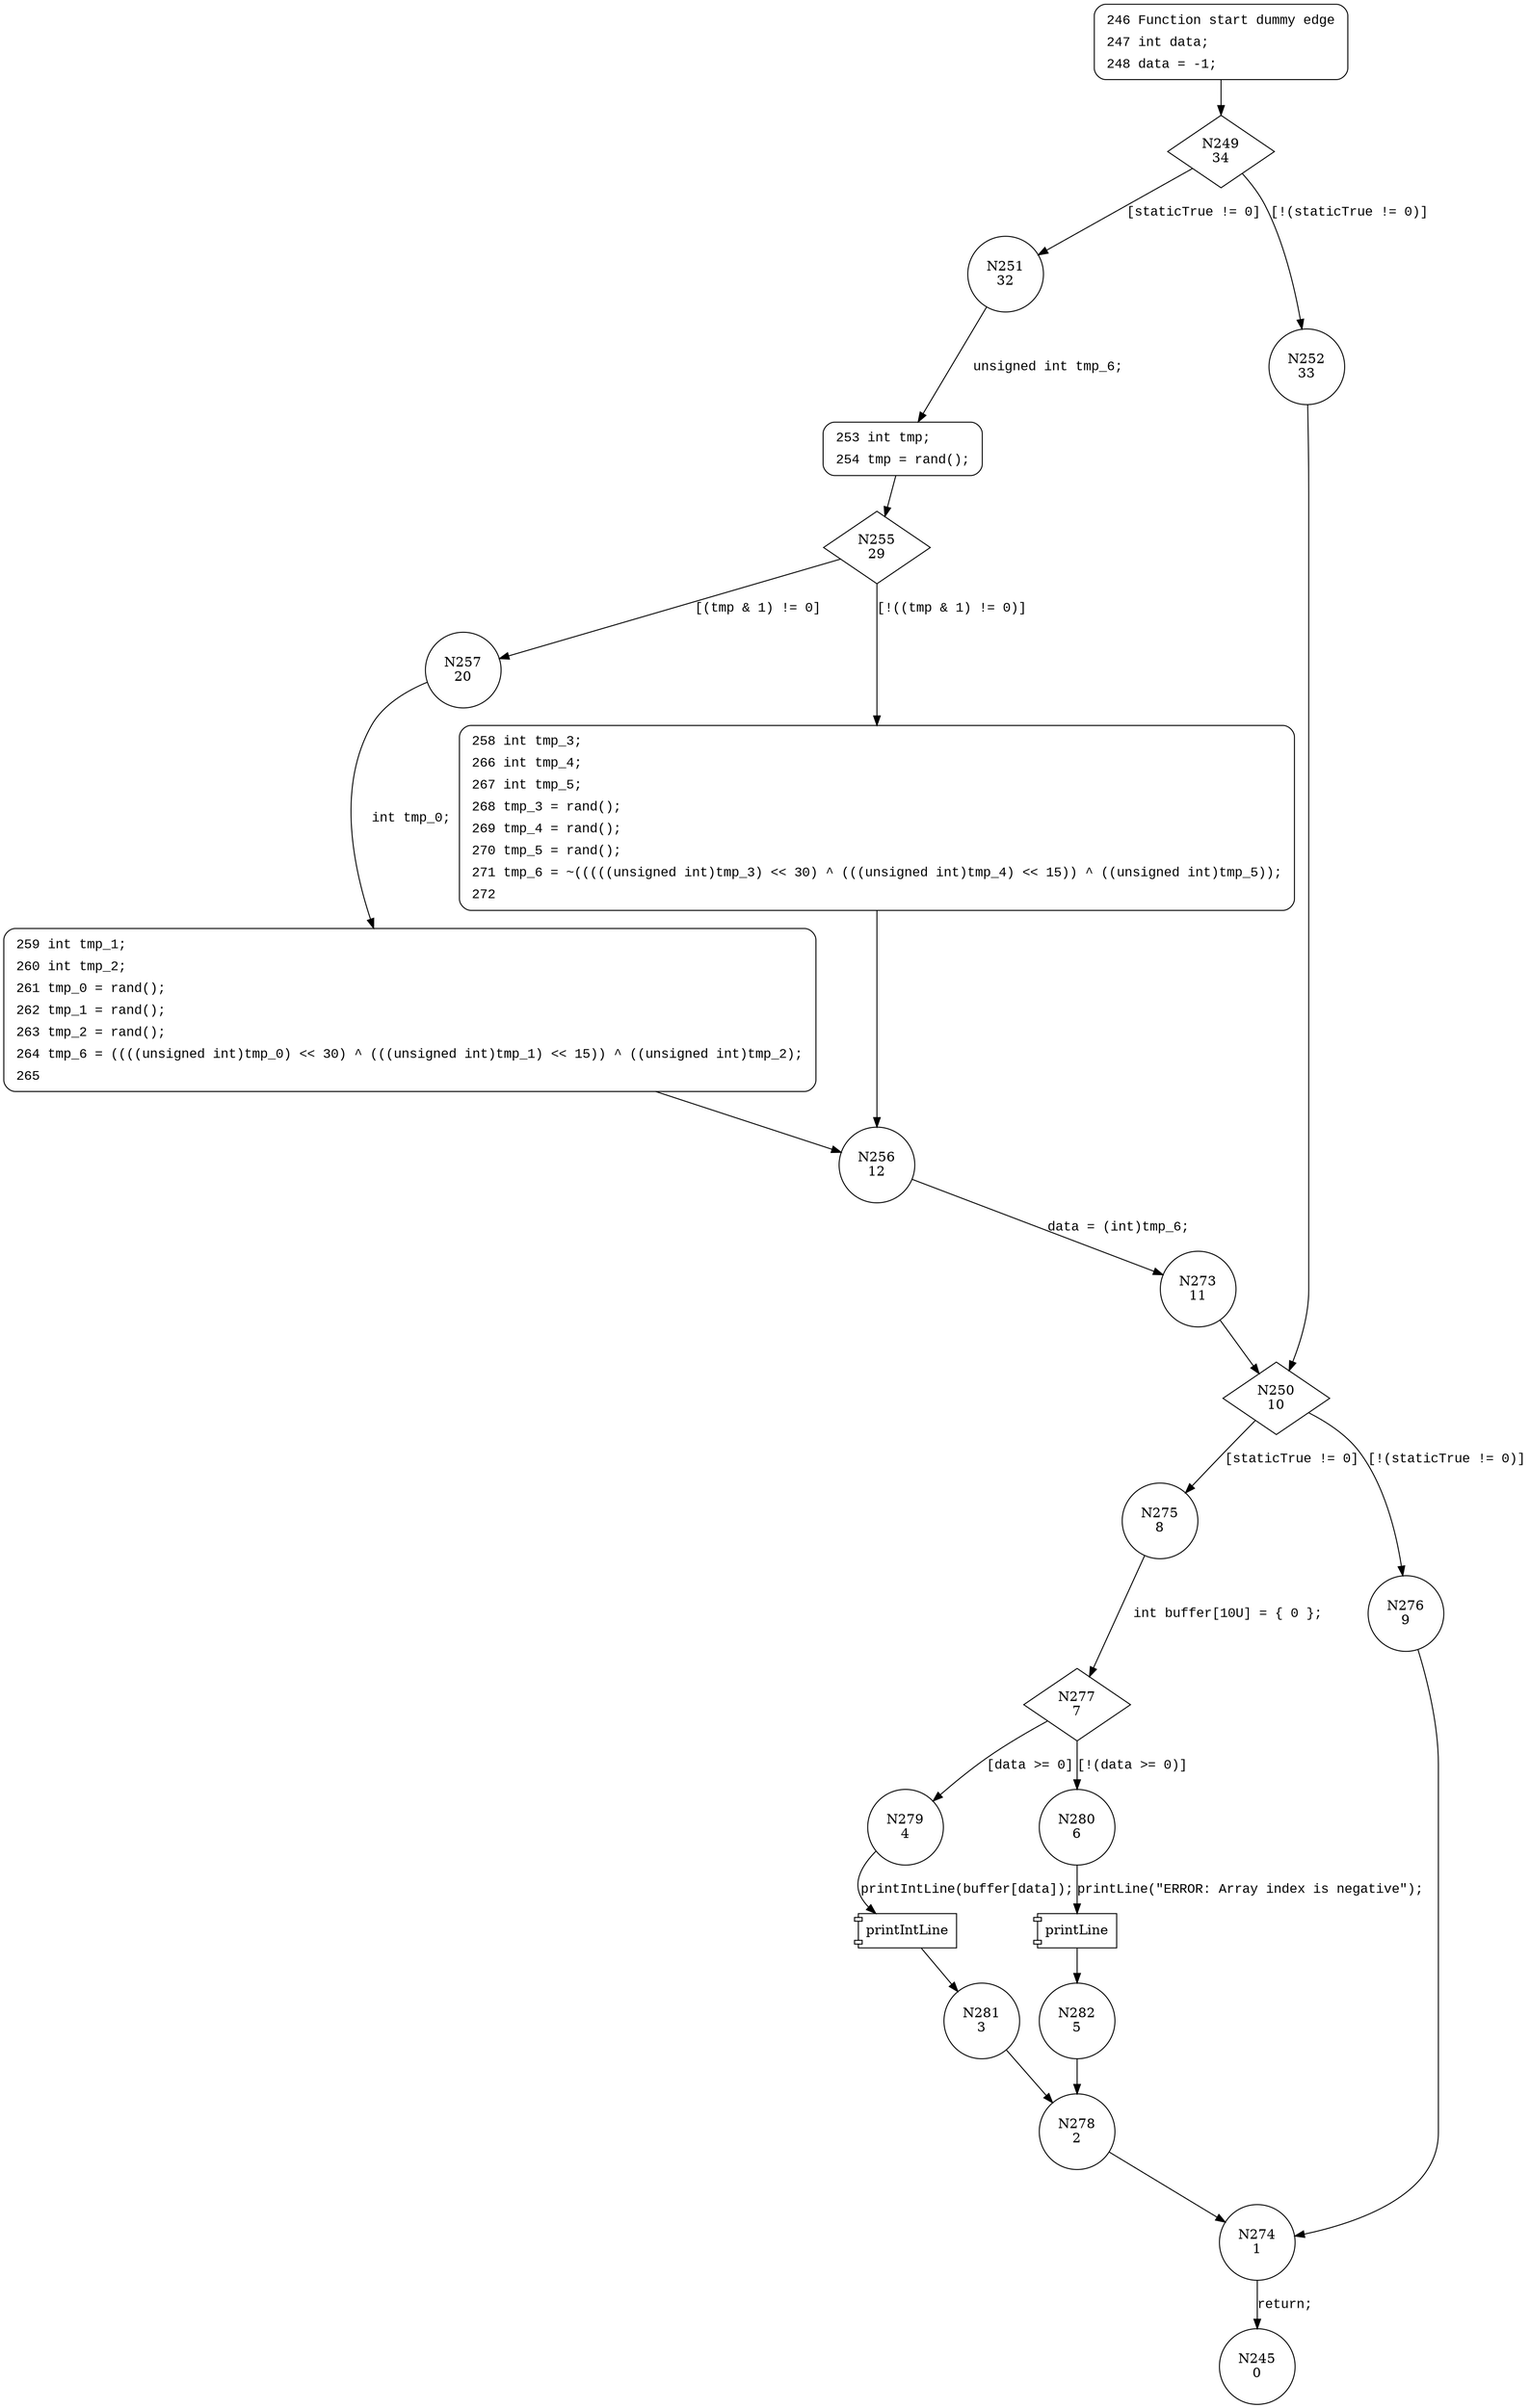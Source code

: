 digraph CWE126_Buffer_Overread__CWE129_rand_05_bad {
249 [shape="diamond" label="N249\n34"]
251 [shape="circle" label="N251\n32"]
252 [shape="circle" label="N252\n33"]
250 [shape="diamond" label="N250\n10"]
275 [shape="circle" label="N275\n8"]
276 [shape="circle" label="N276\n9"]
274 [shape="circle" label="N274\n1"]
245 [shape="circle" label="N245\n0"]
277 [shape="diamond" label="N277\n7"]
279 [shape="circle" label="N279\n4"]
280 [shape="circle" label="N280\n6"]
282 [shape="circle" label="N282\n5"]
278 [shape="circle" label="N278\n2"]
281 [shape="circle" label="N281\n3"]
253 [shape="circle" label="N253\n31"]
255 [shape="diamond" label="N255\n29"]
257 [shape="circle" label="N257\n20"]
258 [shape="circle" label="N258\n28"]
256 [shape="circle" label="N256\n12"]
273 [shape="circle" label="N273\n11"]
259 [shape="circle" label="N259\n19"]
246 [style="filled,bold" penwidth="1" fillcolor="white" fontname="Courier New" shape="Mrecord" label=<<table border="0" cellborder="0" cellpadding="3" bgcolor="white"><tr><td align="right">246</td><td align="left">Function start dummy edge</td></tr><tr><td align="right">247</td><td align="left">int data;</td></tr><tr><td align="right">248</td><td align="left">data = -1;</td></tr></table>>]
246 -> 249[label=""]
253 [style="filled,bold" penwidth="1" fillcolor="white" fontname="Courier New" shape="Mrecord" label=<<table border="0" cellborder="0" cellpadding="3" bgcolor="white"><tr><td align="right">253</td><td align="left">int tmp;</td></tr><tr><td align="right">254</td><td align="left">tmp = rand();</td></tr></table>>]
253 -> 255[label=""]
258 [style="filled,bold" penwidth="1" fillcolor="white" fontname="Courier New" shape="Mrecord" label=<<table border="0" cellborder="0" cellpadding="3" bgcolor="white"><tr><td align="right">258</td><td align="left">int tmp_3;</td></tr><tr><td align="right">266</td><td align="left">int tmp_4;</td></tr><tr><td align="right">267</td><td align="left">int tmp_5;</td></tr><tr><td align="right">268</td><td align="left">tmp_3 = rand();</td></tr><tr><td align="right">269</td><td align="left">tmp_4 = rand();</td></tr><tr><td align="right">270</td><td align="left">tmp_5 = rand();</td></tr><tr><td align="right">271</td><td align="left">tmp_6 = ~(((((unsigned int)tmp_3) &lt;&lt; 30) ^ (((unsigned int)tmp_4) &lt;&lt; 15)) ^ ((unsigned int)tmp_5));</td></tr><tr><td align="right">272</td><td align="left"></td></tr></table>>]
258 -> 256[label=""]
259 [style="filled,bold" penwidth="1" fillcolor="white" fontname="Courier New" shape="Mrecord" label=<<table border="0" cellborder="0" cellpadding="3" bgcolor="white"><tr><td align="right">259</td><td align="left">int tmp_1;</td></tr><tr><td align="right">260</td><td align="left">int tmp_2;</td></tr><tr><td align="right">261</td><td align="left">tmp_0 = rand();</td></tr><tr><td align="right">262</td><td align="left">tmp_1 = rand();</td></tr><tr><td align="right">263</td><td align="left">tmp_2 = rand();</td></tr><tr><td align="right">264</td><td align="left">tmp_6 = ((((unsigned int)tmp_0) &lt;&lt; 30) ^ (((unsigned int)tmp_1) &lt;&lt; 15)) ^ ((unsigned int)tmp_2);</td></tr><tr><td align="right">265</td><td align="left"></td></tr></table>>]
259 -> 256[label=""]
249 -> 251 [label="[staticTrue != 0]" fontname="Courier New"]
249 -> 252 [label="[!(staticTrue != 0)]" fontname="Courier New"]
250 -> 275 [label="[staticTrue != 0]" fontname="Courier New"]
250 -> 276 [label="[!(staticTrue != 0)]" fontname="Courier New"]
274 -> 245 [label="return;" fontname="Courier New"]
277 -> 279 [label="[data >= 0]" fontname="Courier New"]
277 -> 280 [label="[!(data >= 0)]" fontname="Courier New"]
100019 [shape="component" label="printLine"]
280 -> 100019 [label="printLine(\"ERROR: Array index is negative\");" fontname="Courier New"]
100019 -> 282 [label="" fontname="Courier New"]
278 -> 274 [label="" fontname="Courier New"]
100020 [shape="component" label="printIntLine"]
279 -> 100020 [label="printIntLine(buffer[data]);" fontname="Courier New"]
100020 -> 281 [label="" fontname="Courier New"]
251 -> 253 [label="unsigned int tmp_6;" fontname="Courier New"]
255 -> 257 [label="[(tmp & 1) != 0]" fontname="Courier New"]
255 -> 258 [label="[!((tmp & 1) != 0)]" fontname="Courier New"]
256 -> 273 [label="data = (int)tmp_6;" fontname="Courier New"]
257 -> 259 [label="int tmp_0;" fontname="Courier New"]
252 -> 250 [label="" fontname="Courier New"]
276 -> 274 [label="" fontname="Courier New"]
275 -> 277 [label="int buffer[10U] = { 0 };" fontname="Courier New"]
282 -> 278 [label="" fontname="Courier New"]
281 -> 278 [label="" fontname="Courier New"]
273 -> 250 [label="" fontname="Courier New"]
}